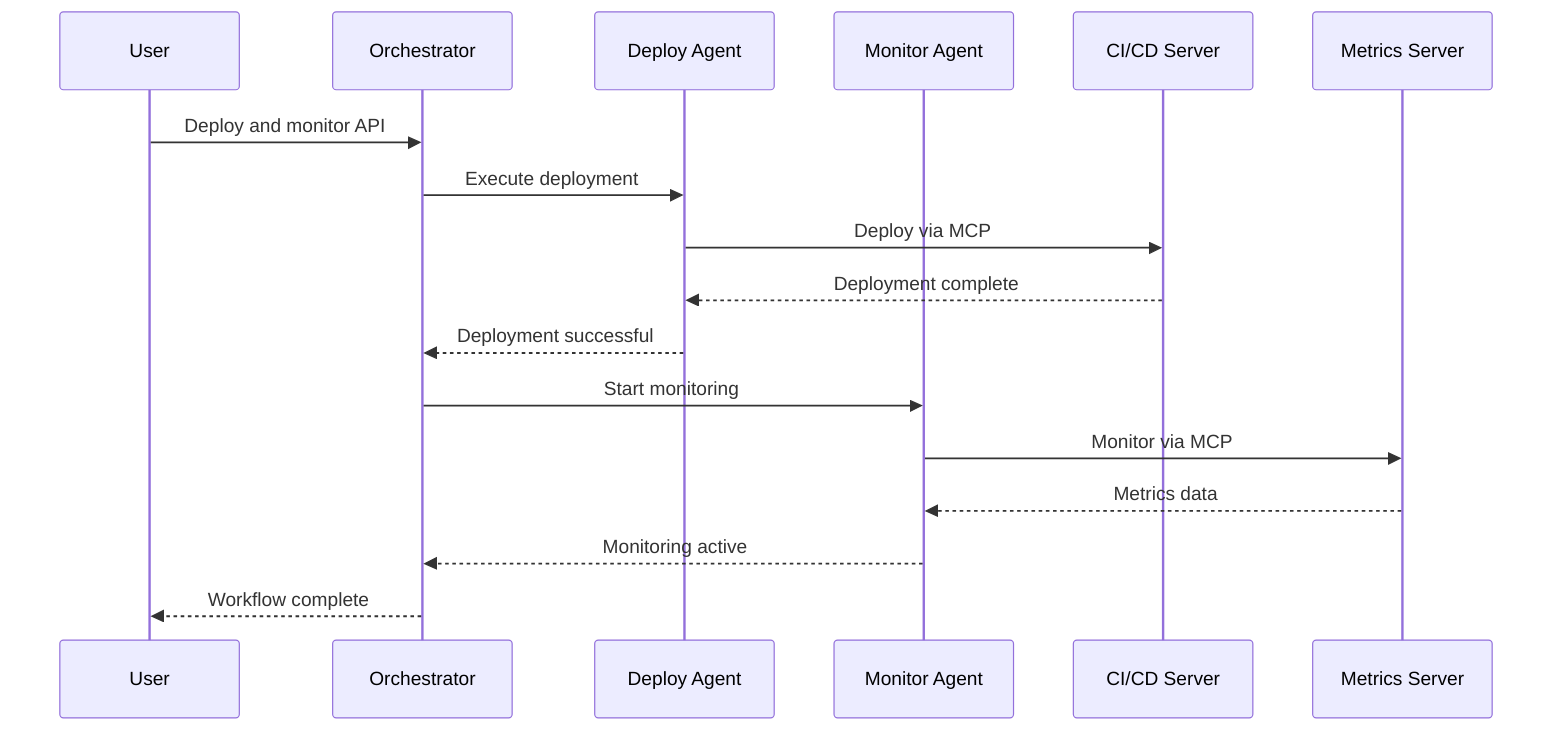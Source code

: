 sequenceDiagram
    participant U as User
    participant O as Orchestrator
    participant A1 as Deploy Agent
    participant A2 as Monitor Agent
    participant S1 as CI/CD Server
    participant S2 as Metrics Server
    
    U->>O: Deploy and monitor API
    O->>A1: Execute deployment
    A1->>S1: Deploy via MCP
    S1-->>A1: Deployment complete
    A1-->>O: Deployment successful
    O->>A2: Start monitoring
    A2->>S2: Monitor via MCP
    S2-->>A2: Metrics data
    A2-->>O: Monitoring active
    O-->>U: Workflow complete